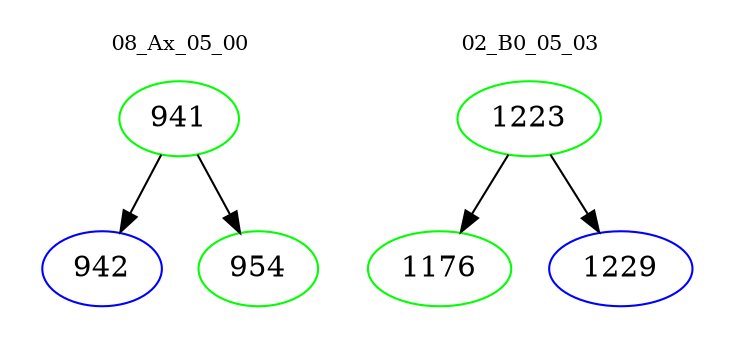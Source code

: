 digraph{
subgraph cluster_0 {
color = white
label = "08_Ax_05_00";
fontsize=10;
T0_941 [label="941", color="green"]
T0_941 -> T0_942 [color="black"]
T0_942 [label="942", color="blue"]
T0_941 -> T0_954 [color="black"]
T0_954 [label="954", color="green"]
}
subgraph cluster_1 {
color = white
label = "02_B0_05_03";
fontsize=10;
T1_1223 [label="1223", color="green"]
T1_1223 -> T1_1176 [color="black"]
T1_1176 [label="1176", color="green"]
T1_1223 -> T1_1229 [color="black"]
T1_1229 [label="1229", color="blue"]
}
}
